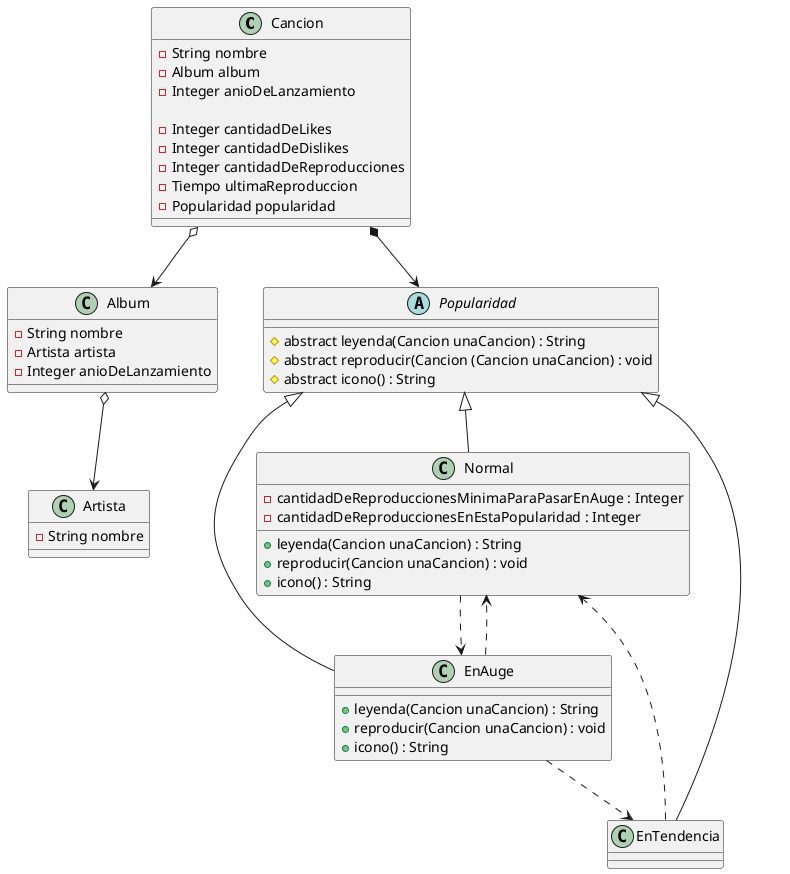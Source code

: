 @startuml

class Cancion {
    - String nombre
    - Album album
    - Integer anioDeLanzamiento

    - Integer cantidadDeLikes
    - Integer cantidadDeDislikes
    - Integer cantidadDeReproducciones
    - Tiempo ultimaReproduccion
    - Popularidad popularidad
}

class Artista {
    - String nombre
}

class Album {
    - String nombre
    - Artista artista
    - Integer anioDeLanzamiento
}

abstract class Popularidad {
    # abstract leyenda(Cancion unaCancion) : String
    # abstract reproducir(Cancion (Cancion unaCancion) : void
    # abstract icono() : String
}

class Normal extends Popularidad {
    - cantidadDeReproduccionesMinimaParaPasarEnAuge : Integer
    - cantidadDeReproduccionesEnEstaPopularidad : Integer

    + leyenda(Cancion unaCancion) : String
    + reproducir(Cancion unaCancion) : void
    + icono() : String
}

class EnAuge extends Popularidad {


     + leyenda(Cancion unaCancion) : String
     + reproducir(Cancion unaCancion) : void
     + icono() : String
}

class EnTendencia extends Popularidad {
}


Cancion o--> Album
Cancion *--> Popularidad
Album o--> Artista
Normal ..> EnAuge
EnAuge ..> EnTendencia
EnAuge ..> Normal
EnTendencia ..> Normal

@enduml